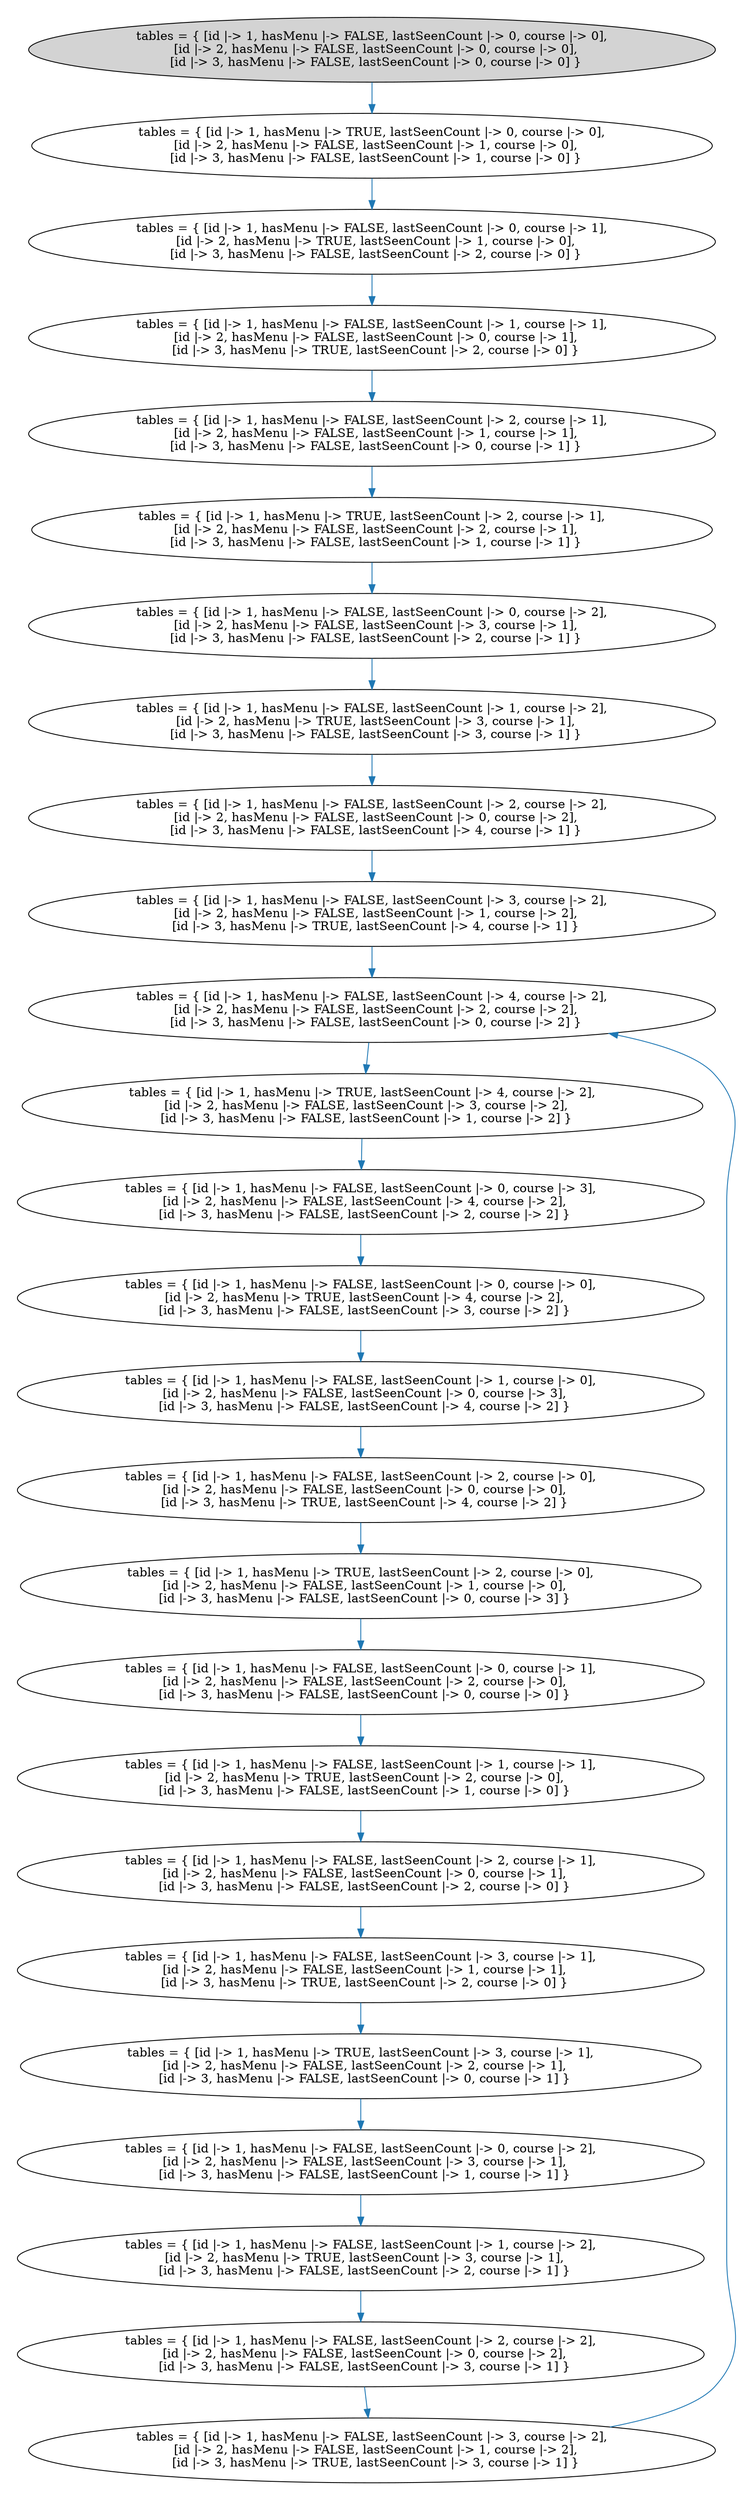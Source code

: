 strict digraph DiskGraph {
edge [colorscheme="paired12"]
nodesep=0.35;
subgraph cluster_graph {
color="white";
-1935555864946303569 [label="tables = { [id |-> 1, hasMenu |-> FALSE, lastSeenCount |-> 0, course |-> 0],\n  [id |-> 2, hasMenu |-> FALSE, lastSeenCount |-> 0, course |-> 0],\n  [id |-> 3, hasMenu |-> FALSE, lastSeenCount |-> 0, course |-> 0] }",style = filled]
-1935555864946303569 -> -444480085040593369 [label="",color="2",fontcolor="2"];
-444480085040593369 [label="tables = { [id |-> 1, hasMenu |-> TRUE, lastSeenCount |-> 0, course |-> 0],\n  [id |-> 2, hasMenu |-> FALSE, lastSeenCount |-> 1, course |-> 0],\n  [id |-> 3, hasMenu |-> FALSE, lastSeenCount |-> 1, course |-> 0] }"];
-444480085040593369 -> -6435328104781482396 [label="",color="2",fontcolor="2"];
-6435328104781482396 [label="tables = { [id |-> 1, hasMenu |-> FALSE, lastSeenCount |-> 0, course |-> 1],\n  [id |-> 2, hasMenu |-> TRUE, lastSeenCount |-> 1, course |-> 0],\n  [id |-> 3, hasMenu |-> FALSE, lastSeenCount |-> 2, course |-> 0] }"];
-6435328104781482396 -> 2501829439337025018 [label="",color="2",fontcolor="2"];
2501829439337025018 [label="tables = { [id |-> 1, hasMenu |-> FALSE, lastSeenCount |-> 1, course |-> 1],\n  [id |-> 2, hasMenu |-> FALSE, lastSeenCount |-> 0, course |-> 1],\n  [id |-> 3, hasMenu |-> TRUE, lastSeenCount |-> 2, course |-> 0] }"];
2501829439337025018 -> -1145513048010630833 [label="",color="2",fontcolor="2"];
-1145513048010630833 [label="tables = { [id |-> 1, hasMenu |-> FALSE, lastSeenCount |-> 2, course |-> 1],\n  [id |-> 2, hasMenu |-> FALSE, lastSeenCount |-> 1, course |-> 1],\n  [id |-> 3, hasMenu |-> FALSE, lastSeenCount |-> 0, course |-> 1] }"];
-1145513048010630833 -> -5196552030887693850 [label="",color="2",fontcolor="2"];
-5196552030887693850 [label="tables = { [id |-> 1, hasMenu |-> TRUE, lastSeenCount |-> 2, course |-> 1],\n  [id |-> 2, hasMenu |-> FALSE, lastSeenCount |-> 2, course |-> 1],\n  [id |-> 3, hasMenu |-> FALSE, lastSeenCount |-> 1, course |-> 1] }"];
-5196552030887693850 -> 414093118005537361 [label="",color="2",fontcolor="2"];
414093118005537361 [label="tables = { [id |-> 1, hasMenu |-> FALSE, lastSeenCount |-> 0, course |-> 2],\n  [id |-> 2, hasMenu |-> FALSE, lastSeenCount |-> 3, course |-> 1],\n  [id |-> 3, hasMenu |-> FALSE, lastSeenCount |-> 2, course |-> 1] }"];
414093118005537361 -> -1727260825827637449 [label="",color="2",fontcolor="2"];
-1727260825827637449 [label="tables = { [id |-> 1, hasMenu |-> FALSE, lastSeenCount |-> 1, course |-> 2],\n  [id |-> 2, hasMenu |-> TRUE, lastSeenCount |-> 3, course |-> 1],\n  [id |-> 3, hasMenu |-> FALSE, lastSeenCount |-> 3, course |-> 1] }"];
-1727260825827637449 -> -7202420458001273 [label="",color="2",fontcolor="2"];
-7202420458001273 [label="tables = { [id |-> 1, hasMenu |-> FALSE, lastSeenCount |-> 2, course |-> 2],\n  [id |-> 2, hasMenu |-> FALSE, lastSeenCount |-> 0, course |-> 2],\n  [id |-> 3, hasMenu |-> FALSE, lastSeenCount |-> 4, course |-> 1] }"];
-7202420458001273 -> -3340994983776276717 [label="",color="2",fontcolor="2"];
-3340994983776276717 [label="tables = { [id |-> 1, hasMenu |-> FALSE, lastSeenCount |-> 3, course |-> 2],\n  [id |-> 2, hasMenu |-> FALSE, lastSeenCount |-> 1, course |-> 2],\n  [id |-> 3, hasMenu |-> TRUE, lastSeenCount |-> 4, course |-> 1] }"];
-3340994983776276717 -> -3508258269391743889 [label="",color="2",fontcolor="2"];
-3508258269391743889 [label="tables = { [id |-> 1, hasMenu |-> FALSE, lastSeenCount |-> 4, course |-> 2],\n  [id |-> 2, hasMenu |-> FALSE, lastSeenCount |-> 2, course |-> 2],\n  [id |-> 3, hasMenu |-> FALSE, lastSeenCount |-> 0, course |-> 2] }"];
-3508258269391743889 -> -3195501621705699353 [label="",color="2",fontcolor="2"];
-3195501621705699353 [label="tables = { [id |-> 1, hasMenu |-> TRUE, lastSeenCount |-> 4, course |-> 2],\n  [id |-> 2, hasMenu |-> FALSE, lastSeenCount |-> 3, course |-> 2],\n  [id |-> 3, hasMenu |-> FALSE, lastSeenCount |-> 1, course |-> 2] }"];
-3195501621705699353 -> -8508405940135487948 [label="",color="2",fontcolor="2"];
-8508405940135487948 [label="tables = { [id |-> 1, hasMenu |-> FALSE, lastSeenCount |-> 0, course |-> 3],\n  [id |-> 2, hasMenu |-> FALSE, lastSeenCount |-> 4, course |-> 2],\n  [id |-> 3, hasMenu |-> FALSE, lastSeenCount |-> 2, course |-> 2] }"];
-8508405940135487948 -> -1128788380726599366 [label="",color="2",fontcolor="2"];
-1128788380726599366 [label="tables = { [id |-> 1, hasMenu |-> FALSE, lastSeenCount |-> 0, course |-> 0],\n  [id |-> 2, hasMenu |-> TRUE, lastSeenCount |-> 4, course |-> 2],\n  [id |-> 3, hasMenu |-> FALSE, lastSeenCount |-> 3, course |-> 2] }"];
-1128788380726599366 -> 2846762862383527470 [label="",color="2",fontcolor="2"];
2846762862383527470 [label="tables = { [id |-> 1, hasMenu |-> FALSE, lastSeenCount |-> 1, course |-> 0],\n  [id |-> 2, hasMenu |-> FALSE, lastSeenCount |-> 0, course |-> 3],\n  [id |-> 3, hasMenu |-> FALSE, lastSeenCount |-> 4, course |-> 2] }"];
2846762862383527470 -> -2841223552283817992 [label="",color="2",fontcolor="2"];
-2841223552283817992 [label="tables = { [id |-> 1, hasMenu |-> FALSE, lastSeenCount |-> 2, course |-> 0],\n  [id |-> 2, hasMenu |-> FALSE, lastSeenCount |-> 0, course |-> 0],\n  [id |-> 3, hasMenu |-> TRUE, lastSeenCount |-> 4, course |-> 2] }"];
-2841223552283817992 -> 5326482356012085101 [label="",color="2",fontcolor="2"];
5326482356012085101 [label="tables = { [id |-> 1, hasMenu |-> TRUE, lastSeenCount |-> 2, course |-> 0],\n  [id |-> 2, hasMenu |-> FALSE, lastSeenCount |-> 1, course |-> 0],\n  [id |-> 3, hasMenu |-> FALSE, lastSeenCount |-> 0, course |-> 3] }"];
5326482356012085101 -> 670185336215709141 [label="",color="2",fontcolor="2"];
670185336215709141 [label="tables = { [id |-> 1, hasMenu |-> FALSE, lastSeenCount |-> 0, course |-> 1],\n  [id |-> 2, hasMenu |-> FALSE, lastSeenCount |-> 2, course |-> 0],\n  [id |-> 3, hasMenu |-> FALSE, lastSeenCount |-> 0, course |-> 0] }"];
670185336215709141 -> -1948840301746468685 [label="",color="2",fontcolor="2"];
-1948840301746468685 [label="tables = { [id |-> 1, hasMenu |-> FALSE, lastSeenCount |-> 1, course |-> 1],\n  [id |-> 2, hasMenu |-> TRUE, lastSeenCount |-> 2, course |-> 0],\n  [id |-> 3, hasMenu |-> FALSE, lastSeenCount |-> 1, course |-> 0] }"];
-1948840301746468685 -> -7470117390459232102 [label="",color="2",fontcolor="2"];
-7470117390459232102 [label="tables = { [id |-> 1, hasMenu |-> FALSE, lastSeenCount |-> 2, course |-> 1],\n  [id |-> 2, hasMenu |-> FALSE, lastSeenCount |-> 0, course |-> 1],\n  [id |-> 3, hasMenu |-> FALSE, lastSeenCount |-> 2, course |-> 0] }"];
-7470117390459232102 -> -5327546825672924402 [label="",color="2",fontcolor="2"];
-5327546825672924402 [label="tables = { [id |-> 1, hasMenu |-> FALSE, lastSeenCount |-> 3, course |-> 1],\n  [id |-> 2, hasMenu |-> FALSE, lastSeenCount |-> 1, course |-> 1],\n  [id |-> 3, hasMenu |-> TRUE, lastSeenCount |-> 2, course |-> 0] }"];
-5327546825672924402 -> 893767825034428175 [label="",color="2",fontcolor="2"];
893767825034428175 [label="tables = { [id |-> 1, hasMenu |-> TRUE, lastSeenCount |-> 3, course |-> 1],\n  [id |-> 2, hasMenu |-> FALSE, lastSeenCount |-> 2, course |-> 1],\n  [id |-> 3, hasMenu |-> FALSE, lastSeenCount |-> 0, course |-> 1] }"];
893767825034428175 -> -7131278656623521385 [label="",color="2",fontcolor="2"];
-7131278656623521385 [label="tables = { [id |-> 1, hasMenu |-> FALSE, lastSeenCount |-> 0, course |-> 2],\n  [id |-> 2, hasMenu |-> FALSE, lastSeenCount |-> 3, course |-> 1],\n  [id |-> 3, hasMenu |-> FALSE, lastSeenCount |-> 1, course |-> 1] }"];
-7131278656623521385 -> 6867495896215371362 [label="",color="2",fontcolor="2"];
6867495896215371362 [label="tables = { [id |-> 1, hasMenu |-> FALSE, lastSeenCount |-> 1, course |-> 2],\n  [id |-> 2, hasMenu |-> TRUE, lastSeenCount |-> 3, course |-> 1],\n  [id |-> 3, hasMenu |-> FALSE, lastSeenCount |-> 2, course |-> 1] }"];
6867495896215371362 -> 4084131652959588967 [label="",color="2",fontcolor="2"];
4084131652959588967 [label="tables = { [id |-> 1, hasMenu |-> FALSE, lastSeenCount |-> 2, course |-> 2],\n  [id |-> 2, hasMenu |-> FALSE, lastSeenCount |-> 0, course |-> 2],\n  [id |-> 3, hasMenu |-> FALSE, lastSeenCount |-> 3, course |-> 1] }"];
4084131652959588967 -> 1651079115545055731 [label="",color="2",fontcolor="2"];
1651079115545055731 [label="tables = { [id |-> 1, hasMenu |-> FALSE, lastSeenCount |-> 3, course |-> 2],\n  [id |-> 2, hasMenu |-> FALSE, lastSeenCount |-> 1, course |-> 2],\n  [id |-> 3, hasMenu |-> TRUE, lastSeenCount |-> 3, course |-> 1] }"];
1651079115545055731 -> -3508258269391743889 [label="",color="2",fontcolor="2"];
{rank = same; -1935555864946303569;}
{rank = same; -444480085040593369;}
{rank = same; -6435328104781482396;}
{rank = same; 2501829439337025018;}
{rank = same; -1145513048010630833;}
{rank = same; -5196552030887693850;}
{rank = same; 414093118005537361;}
{rank = same; -1727260825827637449;}
{rank = same; -7202420458001273;}
{rank = same; -3340994983776276717;}
{rank = same; -3508258269391743889;}
{rank = same; -3195501621705699353;}
{rank = same; -8508405940135487948;}
{rank = same; -1128788380726599366;}
{rank = same; 2846762862383527470;}
{rank = same; -2841223552283817992;}
{rank = same; 5326482356012085101;}
{rank = same; 670185336215709141;}
{rank = same; -1948840301746468685;}
{rank = same; -7470117390459232102;}
{rank = same; -5327546825672924402;}
{rank = same; 893767825034428175;}
{rank = same; -7131278656623521385;}
{rank = same; 6867495896215371362;}
{rank = same; 4084131652959588967;}
{rank = same; 1651079115545055731;}
}
}